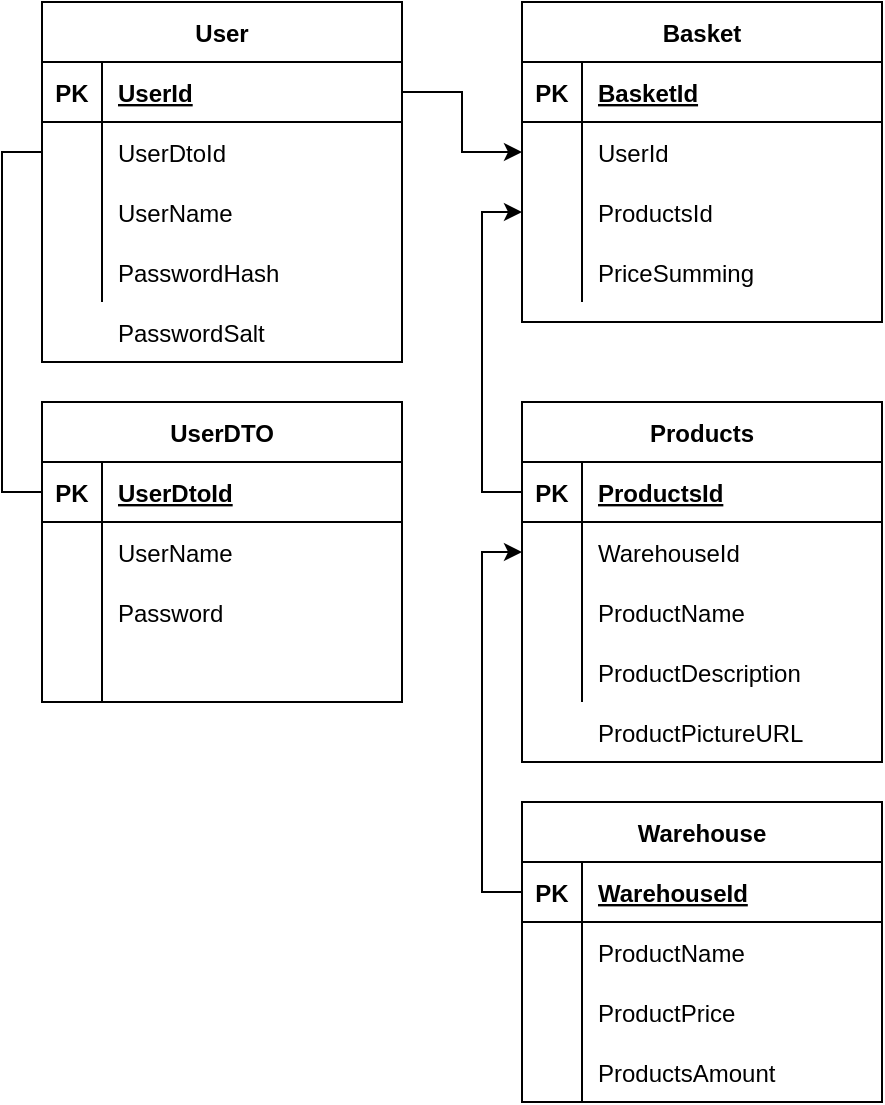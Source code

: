 <mxfile version="18.2.0" type="github"><diagram id="xzLrw-ZrElNjhBxhufsh" name="Page-1"><mxGraphModel dx="1422" dy="786" grid="1" gridSize="10" guides="1" tooltips="1" connect="1" arrows="1" fold="1" page="1" pageScale="1" pageWidth="827" pageHeight="1169" math="0" shadow="0"><root><mxCell id="0"/><mxCell id="1" parent="0"/><mxCell id="S6iQ5KqSCS9pJCbXlJx3-1" value="User" style="shape=table;startSize=30;container=1;collapsible=1;childLayout=tableLayout;fixedRows=1;rowLines=0;fontStyle=1;align=center;resizeLast=1;" vertex="1" parent="1"><mxGeometry x="120" y="120" width="180" height="180" as="geometry"/></mxCell><mxCell id="S6iQ5KqSCS9pJCbXlJx3-2" value="" style="shape=tableRow;horizontal=0;startSize=0;swimlaneHead=0;swimlaneBody=0;fillColor=none;collapsible=0;dropTarget=0;points=[[0,0.5],[1,0.5]];portConstraint=eastwest;top=0;left=0;right=0;bottom=1;" vertex="1" parent="S6iQ5KqSCS9pJCbXlJx3-1"><mxGeometry y="30" width="180" height="30" as="geometry"/></mxCell><mxCell id="S6iQ5KqSCS9pJCbXlJx3-3" value="PK" style="shape=partialRectangle;connectable=0;fillColor=none;top=0;left=0;bottom=0;right=0;fontStyle=1;overflow=hidden;" vertex="1" parent="S6iQ5KqSCS9pJCbXlJx3-2"><mxGeometry width="30" height="30" as="geometry"><mxRectangle width="30" height="30" as="alternateBounds"/></mxGeometry></mxCell><mxCell id="S6iQ5KqSCS9pJCbXlJx3-4" value="UserId" style="shape=partialRectangle;connectable=0;fillColor=none;top=0;left=0;bottom=0;right=0;align=left;spacingLeft=6;fontStyle=5;overflow=hidden;" vertex="1" parent="S6iQ5KqSCS9pJCbXlJx3-2"><mxGeometry x="30" width="150" height="30" as="geometry"><mxRectangle width="150" height="30" as="alternateBounds"/></mxGeometry></mxCell><mxCell id="S6iQ5KqSCS9pJCbXlJx3-5" value="" style="shape=tableRow;horizontal=0;startSize=0;swimlaneHead=0;swimlaneBody=0;fillColor=none;collapsible=0;dropTarget=0;points=[[0,0.5],[1,0.5]];portConstraint=eastwest;top=0;left=0;right=0;bottom=0;" vertex="1" parent="S6iQ5KqSCS9pJCbXlJx3-1"><mxGeometry y="60" width="180" height="30" as="geometry"/></mxCell><mxCell id="S6iQ5KqSCS9pJCbXlJx3-6" value="" style="shape=partialRectangle;connectable=0;fillColor=none;top=0;left=0;bottom=0;right=0;editable=1;overflow=hidden;" vertex="1" parent="S6iQ5KqSCS9pJCbXlJx3-5"><mxGeometry width="30" height="30" as="geometry"><mxRectangle width="30" height="30" as="alternateBounds"/></mxGeometry></mxCell><mxCell id="S6iQ5KqSCS9pJCbXlJx3-7" value="UserDtoId" style="shape=partialRectangle;connectable=0;fillColor=none;top=0;left=0;bottom=0;right=0;align=left;spacingLeft=6;overflow=hidden;" vertex="1" parent="S6iQ5KqSCS9pJCbXlJx3-5"><mxGeometry x="30" width="150" height="30" as="geometry"><mxRectangle width="150" height="30" as="alternateBounds"/></mxGeometry></mxCell><mxCell id="S6iQ5KqSCS9pJCbXlJx3-8" value="" style="shape=tableRow;horizontal=0;startSize=0;swimlaneHead=0;swimlaneBody=0;fillColor=none;collapsible=0;dropTarget=0;points=[[0,0.5],[1,0.5]];portConstraint=eastwest;top=0;left=0;right=0;bottom=0;" vertex="1" parent="S6iQ5KqSCS9pJCbXlJx3-1"><mxGeometry y="90" width="180" height="30" as="geometry"/></mxCell><mxCell id="S6iQ5KqSCS9pJCbXlJx3-9" value="" style="shape=partialRectangle;connectable=0;fillColor=none;top=0;left=0;bottom=0;right=0;editable=1;overflow=hidden;" vertex="1" parent="S6iQ5KqSCS9pJCbXlJx3-8"><mxGeometry width="30" height="30" as="geometry"><mxRectangle width="30" height="30" as="alternateBounds"/></mxGeometry></mxCell><mxCell id="S6iQ5KqSCS9pJCbXlJx3-10" value="UserName" style="shape=partialRectangle;connectable=0;fillColor=none;top=0;left=0;bottom=0;right=0;align=left;spacingLeft=6;overflow=hidden;" vertex="1" parent="S6iQ5KqSCS9pJCbXlJx3-8"><mxGeometry x="30" width="150" height="30" as="geometry"><mxRectangle width="150" height="30" as="alternateBounds"/></mxGeometry></mxCell><mxCell id="S6iQ5KqSCS9pJCbXlJx3-11" value="" style="shape=tableRow;horizontal=0;startSize=0;swimlaneHead=0;swimlaneBody=0;fillColor=none;collapsible=0;dropTarget=0;points=[[0,0.5],[1,0.5]];portConstraint=eastwest;top=0;left=0;right=0;bottom=0;" vertex="1" parent="S6iQ5KqSCS9pJCbXlJx3-1"><mxGeometry y="120" width="180" height="30" as="geometry"/></mxCell><mxCell id="S6iQ5KqSCS9pJCbXlJx3-12" value="" style="shape=partialRectangle;connectable=0;fillColor=none;top=0;left=0;bottom=0;right=0;editable=1;overflow=hidden;" vertex="1" parent="S6iQ5KqSCS9pJCbXlJx3-11"><mxGeometry width="30" height="30" as="geometry"><mxRectangle width="30" height="30" as="alternateBounds"/></mxGeometry></mxCell><mxCell id="S6iQ5KqSCS9pJCbXlJx3-13" value="PasswordHash" style="shape=partialRectangle;connectable=0;fillColor=none;top=0;left=0;bottom=0;right=0;align=left;spacingLeft=6;overflow=hidden;" vertex="1" parent="S6iQ5KqSCS9pJCbXlJx3-11"><mxGeometry x="30" width="150" height="30" as="geometry"><mxRectangle width="150" height="30" as="alternateBounds"/></mxGeometry></mxCell><mxCell id="S6iQ5KqSCS9pJCbXlJx3-14" value="Basket" style="shape=table;startSize=30;container=1;collapsible=1;childLayout=tableLayout;fixedRows=1;rowLines=0;fontStyle=1;align=center;resizeLast=1;" vertex="1" parent="1"><mxGeometry x="360" y="120" width="180" height="160" as="geometry"/></mxCell><mxCell id="S6iQ5KqSCS9pJCbXlJx3-15" value="" style="shape=tableRow;horizontal=0;startSize=0;swimlaneHead=0;swimlaneBody=0;fillColor=none;collapsible=0;dropTarget=0;points=[[0,0.5],[1,0.5]];portConstraint=eastwest;top=0;left=0;right=0;bottom=1;" vertex="1" parent="S6iQ5KqSCS9pJCbXlJx3-14"><mxGeometry y="30" width="180" height="30" as="geometry"/></mxCell><mxCell id="S6iQ5KqSCS9pJCbXlJx3-16" value="PK" style="shape=partialRectangle;connectable=0;fillColor=none;top=0;left=0;bottom=0;right=0;fontStyle=1;overflow=hidden;" vertex="1" parent="S6iQ5KqSCS9pJCbXlJx3-15"><mxGeometry width="30" height="30" as="geometry"><mxRectangle width="30" height="30" as="alternateBounds"/></mxGeometry></mxCell><mxCell id="S6iQ5KqSCS9pJCbXlJx3-17" value="BasketId" style="shape=partialRectangle;connectable=0;fillColor=none;top=0;left=0;bottom=0;right=0;align=left;spacingLeft=6;fontStyle=5;overflow=hidden;" vertex="1" parent="S6iQ5KqSCS9pJCbXlJx3-15"><mxGeometry x="30" width="150" height="30" as="geometry"><mxRectangle width="150" height="30" as="alternateBounds"/></mxGeometry></mxCell><mxCell id="S6iQ5KqSCS9pJCbXlJx3-18" value="" style="shape=tableRow;horizontal=0;startSize=0;swimlaneHead=0;swimlaneBody=0;fillColor=none;collapsible=0;dropTarget=0;points=[[0,0.5],[1,0.5]];portConstraint=eastwest;top=0;left=0;right=0;bottom=0;" vertex="1" parent="S6iQ5KqSCS9pJCbXlJx3-14"><mxGeometry y="60" width="180" height="30" as="geometry"/></mxCell><mxCell id="S6iQ5KqSCS9pJCbXlJx3-19" value="" style="shape=partialRectangle;connectable=0;fillColor=none;top=0;left=0;bottom=0;right=0;editable=1;overflow=hidden;" vertex="1" parent="S6iQ5KqSCS9pJCbXlJx3-18"><mxGeometry width="30" height="30" as="geometry"><mxRectangle width="30" height="30" as="alternateBounds"/></mxGeometry></mxCell><mxCell id="S6iQ5KqSCS9pJCbXlJx3-20" value="UserId" style="shape=partialRectangle;connectable=0;fillColor=none;top=0;left=0;bottom=0;right=0;align=left;spacingLeft=6;overflow=hidden;" vertex="1" parent="S6iQ5KqSCS9pJCbXlJx3-18"><mxGeometry x="30" width="150" height="30" as="geometry"><mxRectangle width="150" height="30" as="alternateBounds"/></mxGeometry></mxCell><mxCell id="S6iQ5KqSCS9pJCbXlJx3-21" value="" style="shape=tableRow;horizontal=0;startSize=0;swimlaneHead=0;swimlaneBody=0;fillColor=none;collapsible=0;dropTarget=0;points=[[0,0.5],[1,0.5]];portConstraint=eastwest;top=0;left=0;right=0;bottom=0;" vertex="1" parent="S6iQ5KqSCS9pJCbXlJx3-14"><mxGeometry y="90" width="180" height="30" as="geometry"/></mxCell><mxCell id="S6iQ5KqSCS9pJCbXlJx3-22" value="" style="shape=partialRectangle;connectable=0;fillColor=none;top=0;left=0;bottom=0;right=0;editable=1;overflow=hidden;" vertex="1" parent="S6iQ5KqSCS9pJCbXlJx3-21"><mxGeometry width="30" height="30" as="geometry"><mxRectangle width="30" height="30" as="alternateBounds"/></mxGeometry></mxCell><mxCell id="S6iQ5KqSCS9pJCbXlJx3-23" value="ProductsId" style="shape=partialRectangle;connectable=0;fillColor=none;top=0;left=0;bottom=0;right=0;align=left;spacingLeft=6;overflow=hidden;" vertex="1" parent="S6iQ5KqSCS9pJCbXlJx3-21"><mxGeometry x="30" width="150" height="30" as="geometry"><mxRectangle width="150" height="30" as="alternateBounds"/></mxGeometry></mxCell><mxCell id="S6iQ5KqSCS9pJCbXlJx3-24" value="" style="shape=tableRow;horizontal=0;startSize=0;swimlaneHead=0;swimlaneBody=0;fillColor=none;collapsible=0;dropTarget=0;points=[[0,0.5],[1,0.5]];portConstraint=eastwest;top=0;left=0;right=0;bottom=0;" vertex="1" parent="S6iQ5KqSCS9pJCbXlJx3-14"><mxGeometry y="120" width="180" height="30" as="geometry"/></mxCell><mxCell id="S6iQ5KqSCS9pJCbXlJx3-25" value="" style="shape=partialRectangle;connectable=0;fillColor=none;top=0;left=0;bottom=0;right=0;editable=1;overflow=hidden;" vertex="1" parent="S6iQ5KqSCS9pJCbXlJx3-24"><mxGeometry width="30" height="30" as="geometry"><mxRectangle width="30" height="30" as="alternateBounds"/></mxGeometry></mxCell><mxCell id="S6iQ5KqSCS9pJCbXlJx3-26" value="PriceSumming" style="shape=partialRectangle;connectable=0;fillColor=none;top=0;left=0;bottom=0;right=0;align=left;spacingLeft=6;overflow=hidden;" vertex="1" parent="S6iQ5KqSCS9pJCbXlJx3-24"><mxGeometry x="30" width="150" height="30" as="geometry"><mxRectangle width="150" height="30" as="alternateBounds"/></mxGeometry></mxCell><mxCell id="S6iQ5KqSCS9pJCbXlJx3-27" value="Products" style="shape=table;startSize=30;container=1;collapsible=1;childLayout=tableLayout;fixedRows=1;rowLines=0;fontStyle=1;align=center;resizeLast=1;" vertex="1" parent="1"><mxGeometry x="360" y="320" width="180" height="180" as="geometry"/></mxCell><mxCell id="S6iQ5KqSCS9pJCbXlJx3-28" value="" style="shape=tableRow;horizontal=0;startSize=0;swimlaneHead=0;swimlaneBody=0;fillColor=none;collapsible=0;dropTarget=0;points=[[0,0.5],[1,0.5]];portConstraint=eastwest;top=0;left=0;right=0;bottom=1;" vertex="1" parent="S6iQ5KqSCS9pJCbXlJx3-27"><mxGeometry y="30" width="180" height="30" as="geometry"/></mxCell><mxCell id="S6iQ5KqSCS9pJCbXlJx3-29" value="PK" style="shape=partialRectangle;connectable=0;fillColor=none;top=0;left=0;bottom=0;right=0;fontStyle=1;overflow=hidden;" vertex="1" parent="S6iQ5KqSCS9pJCbXlJx3-28"><mxGeometry width="30" height="30" as="geometry"><mxRectangle width="30" height="30" as="alternateBounds"/></mxGeometry></mxCell><mxCell id="S6iQ5KqSCS9pJCbXlJx3-30" value="ProductsId" style="shape=partialRectangle;connectable=0;fillColor=none;top=0;left=0;bottom=0;right=0;align=left;spacingLeft=6;fontStyle=5;overflow=hidden;" vertex="1" parent="S6iQ5KqSCS9pJCbXlJx3-28"><mxGeometry x="30" width="150" height="30" as="geometry"><mxRectangle width="150" height="30" as="alternateBounds"/></mxGeometry></mxCell><mxCell id="S6iQ5KqSCS9pJCbXlJx3-31" value="" style="shape=tableRow;horizontal=0;startSize=0;swimlaneHead=0;swimlaneBody=0;fillColor=none;collapsible=0;dropTarget=0;points=[[0,0.5],[1,0.5]];portConstraint=eastwest;top=0;left=0;right=0;bottom=0;" vertex="1" parent="S6iQ5KqSCS9pJCbXlJx3-27"><mxGeometry y="60" width="180" height="30" as="geometry"/></mxCell><mxCell id="S6iQ5KqSCS9pJCbXlJx3-32" value="" style="shape=partialRectangle;connectable=0;fillColor=none;top=0;left=0;bottom=0;right=0;editable=1;overflow=hidden;" vertex="1" parent="S6iQ5KqSCS9pJCbXlJx3-31"><mxGeometry width="30" height="30" as="geometry"><mxRectangle width="30" height="30" as="alternateBounds"/></mxGeometry></mxCell><mxCell id="S6iQ5KqSCS9pJCbXlJx3-33" value="WarehouseId" style="shape=partialRectangle;connectable=0;fillColor=none;top=0;left=0;bottom=0;right=0;align=left;spacingLeft=6;overflow=hidden;" vertex="1" parent="S6iQ5KqSCS9pJCbXlJx3-31"><mxGeometry x="30" width="150" height="30" as="geometry"><mxRectangle width="150" height="30" as="alternateBounds"/></mxGeometry></mxCell><mxCell id="S6iQ5KqSCS9pJCbXlJx3-34" value="" style="shape=tableRow;horizontal=0;startSize=0;swimlaneHead=0;swimlaneBody=0;fillColor=none;collapsible=0;dropTarget=0;points=[[0,0.5],[1,0.5]];portConstraint=eastwest;top=0;left=0;right=0;bottom=0;" vertex="1" parent="S6iQ5KqSCS9pJCbXlJx3-27"><mxGeometry y="90" width="180" height="30" as="geometry"/></mxCell><mxCell id="S6iQ5KqSCS9pJCbXlJx3-35" value="" style="shape=partialRectangle;connectable=0;fillColor=none;top=0;left=0;bottom=0;right=0;editable=1;overflow=hidden;" vertex="1" parent="S6iQ5KqSCS9pJCbXlJx3-34"><mxGeometry width="30" height="30" as="geometry"><mxRectangle width="30" height="30" as="alternateBounds"/></mxGeometry></mxCell><mxCell id="S6iQ5KqSCS9pJCbXlJx3-36" value="ProductName" style="shape=partialRectangle;connectable=0;fillColor=none;top=0;left=0;bottom=0;right=0;align=left;spacingLeft=6;overflow=hidden;" vertex="1" parent="S6iQ5KqSCS9pJCbXlJx3-34"><mxGeometry x="30" width="150" height="30" as="geometry"><mxRectangle width="150" height="30" as="alternateBounds"/></mxGeometry></mxCell><mxCell id="S6iQ5KqSCS9pJCbXlJx3-37" value="" style="shape=tableRow;horizontal=0;startSize=0;swimlaneHead=0;swimlaneBody=0;fillColor=none;collapsible=0;dropTarget=0;points=[[0,0.5],[1,0.5]];portConstraint=eastwest;top=0;left=0;right=0;bottom=0;" vertex="1" parent="S6iQ5KqSCS9pJCbXlJx3-27"><mxGeometry y="120" width="180" height="30" as="geometry"/></mxCell><mxCell id="S6iQ5KqSCS9pJCbXlJx3-38" value="" style="shape=partialRectangle;connectable=0;fillColor=none;top=0;left=0;bottom=0;right=0;editable=1;overflow=hidden;" vertex="1" parent="S6iQ5KqSCS9pJCbXlJx3-37"><mxGeometry width="30" height="30" as="geometry"><mxRectangle width="30" height="30" as="alternateBounds"/></mxGeometry></mxCell><mxCell id="S6iQ5KqSCS9pJCbXlJx3-39" value="ProductDescription" style="shape=partialRectangle;connectable=0;fillColor=none;top=0;left=0;bottom=0;right=0;align=left;spacingLeft=6;overflow=hidden;" vertex="1" parent="S6iQ5KqSCS9pJCbXlJx3-37"><mxGeometry x="30" width="150" height="30" as="geometry"><mxRectangle width="150" height="30" as="alternateBounds"/></mxGeometry></mxCell><mxCell id="S6iQ5KqSCS9pJCbXlJx3-40" value="Warehouse" style="shape=table;startSize=30;container=1;collapsible=1;childLayout=tableLayout;fixedRows=1;rowLines=0;fontStyle=1;align=center;resizeLast=1;" vertex="1" parent="1"><mxGeometry x="360" y="520" width="180" height="150" as="geometry"/></mxCell><mxCell id="S6iQ5KqSCS9pJCbXlJx3-41" value="" style="shape=tableRow;horizontal=0;startSize=0;swimlaneHead=0;swimlaneBody=0;fillColor=none;collapsible=0;dropTarget=0;points=[[0,0.5],[1,0.5]];portConstraint=eastwest;top=0;left=0;right=0;bottom=1;" vertex="1" parent="S6iQ5KqSCS9pJCbXlJx3-40"><mxGeometry y="30" width="180" height="30" as="geometry"/></mxCell><mxCell id="S6iQ5KqSCS9pJCbXlJx3-42" value="PK" style="shape=partialRectangle;connectable=0;fillColor=none;top=0;left=0;bottom=0;right=0;fontStyle=1;overflow=hidden;" vertex="1" parent="S6iQ5KqSCS9pJCbXlJx3-41"><mxGeometry width="30" height="30" as="geometry"><mxRectangle width="30" height="30" as="alternateBounds"/></mxGeometry></mxCell><mxCell id="S6iQ5KqSCS9pJCbXlJx3-43" value="WarehouseId" style="shape=partialRectangle;connectable=0;fillColor=none;top=0;left=0;bottom=0;right=0;align=left;spacingLeft=6;fontStyle=5;overflow=hidden;" vertex="1" parent="S6iQ5KqSCS9pJCbXlJx3-41"><mxGeometry x="30" width="150" height="30" as="geometry"><mxRectangle width="150" height="30" as="alternateBounds"/></mxGeometry></mxCell><mxCell id="S6iQ5KqSCS9pJCbXlJx3-44" value="" style="shape=tableRow;horizontal=0;startSize=0;swimlaneHead=0;swimlaneBody=0;fillColor=none;collapsible=0;dropTarget=0;points=[[0,0.5],[1,0.5]];portConstraint=eastwest;top=0;left=0;right=0;bottom=0;" vertex="1" parent="S6iQ5KqSCS9pJCbXlJx3-40"><mxGeometry y="60" width="180" height="30" as="geometry"/></mxCell><mxCell id="S6iQ5KqSCS9pJCbXlJx3-45" value="" style="shape=partialRectangle;connectable=0;fillColor=none;top=0;left=0;bottom=0;right=0;editable=1;overflow=hidden;" vertex="1" parent="S6iQ5KqSCS9pJCbXlJx3-44"><mxGeometry width="30" height="30" as="geometry"><mxRectangle width="30" height="30" as="alternateBounds"/></mxGeometry></mxCell><mxCell id="S6iQ5KqSCS9pJCbXlJx3-46" value="ProductName" style="shape=partialRectangle;connectable=0;fillColor=none;top=0;left=0;bottom=0;right=0;align=left;spacingLeft=6;overflow=hidden;" vertex="1" parent="S6iQ5KqSCS9pJCbXlJx3-44"><mxGeometry x="30" width="150" height="30" as="geometry"><mxRectangle width="150" height="30" as="alternateBounds"/></mxGeometry></mxCell><mxCell id="S6iQ5KqSCS9pJCbXlJx3-47" value="" style="shape=tableRow;horizontal=0;startSize=0;swimlaneHead=0;swimlaneBody=0;fillColor=none;collapsible=0;dropTarget=0;points=[[0,0.5],[1,0.5]];portConstraint=eastwest;top=0;left=0;right=0;bottom=0;" vertex="1" parent="S6iQ5KqSCS9pJCbXlJx3-40"><mxGeometry y="90" width="180" height="30" as="geometry"/></mxCell><mxCell id="S6iQ5KqSCS9pJCbXlJx3-48" value="" style="shape=partialRectangle;connectable=0;fillColor=none;top=0;left=0;bottom=0;right=0;editable=1;overflow=hidden;" vertex="1" parent="S6iQ5KqSCS9pJCbXlJx3-47"><mxGeometry width="30" height="30" as="geometry"><mxRectangle width="30" height="30" as="alternateBounds"/></mxGeometry></mxCell><mxCell id="S6iQ5KqSCS9pJCbXlJx3-49" value="ProductPrice" style="shape=partialRectangle;connectable=0;fillColor=none;top=0;left=0;bottom=0;right=0;align=left;spacingLeft=6;overflow=hidden;" vertex="1" parent="S6iQ5KqSCS9pJCbXlJx3-47"><mxGeometry x="30" width="150" height="30" as="geometry"><mxRectangle width="150" height="30" as="alternateBounds"/></mxGeometry></mxCell><mxCell id="S6iQ5KqSCS9pJCbXlJx3-50" value="" style="shape=tableRow;horizontal=0;startSize=0;swimlaneHead=0;swimlaneBody=0;fillColor=none;collapsible=0;dropTarget=0;points=[[0,0.5],[1,0.5]];portConstraint=eastwest;top=0;left=0;right=0;bottom=0;" vertex="1" parent="S6iQ5KqSCS9pJCbXlJx3-40"><mxGeometry y="120" width="180" height="30" as="geometry"/></mxCell><mxCell id="S6iQ5KqSCS9pJCbXlJx3-51" value="" style="shape=partialRectangle;connectable=0;fillColor=none;top=0;left=0;bottom=0;right=0;editable=1;overflow=hidden;" vertex="1" parent="S6iQ5KqSCS9pJCbXlJx3-50"><mxGeometry width="30" height="30" as="geometry"><mxRectangle width="30" height="30" as="alternateBounds"/></mxGeometry></mxCell><mxCell id="S6iQ5KqSCS9pJCbXlJx3-52" value="" style="shape=partialRectangle;connectable=0;fillColor=none;top=0;left=0;bottom=0;right=0;align=left;spacingLeft=6;overflow=hidden;" vertex="1" parent="S6iQ5KqSCS9pJCbXlJx3-50"><mxGeometry x="30" width="150" height="30" as="geometry"><mxRectangle width="150" height="30" as="alternateBounds"/></mxGeometry></mxCell><mxCell id="S6iQ5KqSCS9pJCbXlJx3-53" value="UserDTO" style="shape=table;startSize=30;container=1;collapsible=1;childLayout=tableLayout;fixedRows=1;rowLines=0;fontStyle=1;align=center;resizeLast=1;" vertex="1" parent="1"><mxGeometry x="120" y="320" width="180" height="150" as="geometry"/></mxCell><mxCell id="S6iQ5KqSCS9pJCbXlJx3-54" value="" style="shape=tableRow;horizontal=0;startSize=0;swimlaneHead=0;swimlaneBody=0;fillColor=none;collapsible=0;dropTarget=0;points=[[0,0.5],[1,0.5]];portConstraint=eastwest;top=0;left=0;right=0;bottom=1;" vertex="1" parent="S6iQ5KqSCS9pJCbXlJx3-53"><mxGeometry y="30" width="180" height="30" as="geometry"/></mxCell><mxCell id="S6iQ5KqSCS9pJCbXlJx3-55" value="PK" style="shape=partialRectangle;connectable=0;fillColor=none;top=0;left=0;bottom=0;right=0;fontStyle=1;overflow=hidden;" vertex="1" parent="S6iQ5KqSCS9pJCbXlJx3-54"><mxGeometry width="30" height="30" as="geometry"><mxRectangle width="30" height="30" as="alternateBounds"/></mxGeometry></mxCell><mxCell id="S6iQ5KqSCS9pJCbXlJx3-56" value="UserDtoId" style="shape=partialRectangle;connectable=0;fillColor=none;top=0;left=0;bottom=0;right=0;align=left;spacingLeft=6;fontStyle=5;overflow=hidden;" vertex="1" parent="S6iQ5KqSCS9pJCbXlJx3-54"><mxGeometry x="30" width="150" height="30" as="geometry"><mxRectangle width="150" height="30" as="alternateBounds"/></mxGeometry></mxCell><mxCell id="S6iQ5KqSCS9pJCbXlJx3-57" value="" style="shape=tableRow;horizontal=0;startSize=0;swimlaneHead=0;swimlaneBody=0;fillColor=none;collapsible=0;dropTarget=0;points=[[0,0.5],[1,0.5]];portConstraint=eastwest;top=0;left=0;right=0;bottom=0;" vertex="1" parent="S6iQ5KqSCS9pJCbXlJx3-53"><mxGeometry y="60" width="180" height="30" as="geometry"/></mxCell><mxCell id="S6iQ5KqSCS9pJCbXlJx3-58" value="" style="shape=partialRectangle;connectable=0;fillColor=none;top=0;left=0;bottom=0;right=0;editable=1;overflow=hidden;" vertex="1" parent="S6iQ5KqSCS9pJCbXlJx3-57"><mxGeometry width="30" height="30" as="geometry"><mxRectangle width="30" height="30" as="alternateBounds"/></mxGeometry></mxCell><mxCell id="S6iQ5KqSCS9pJCbXlJx3-59" value="UserName" style="shape=partialRectangle;connectable=0;fillColor=none;top=0;left=0;bottom=0;right=0;align=left;spacingLeft=6;overflow=hidden;" vertex="1" parent="S6iQ5KqSCS9pJCbXlJx3-57"><mxGeometry x="30" width="150" height="30" as="geometry"><mxRectangle width="150" height="30" as="alternateBounds"/></mxGeometry></mxCell><mxCell id="S6iQ5KqSCS9pJCbXlJx3-60" value="" style="shape=tableRow;horizontal=0;startSize=0;swimlaneHead=0;swimlaneBody=0;fillColor=none;collapsible=0;dropTarget=0;points=[[0,0.5],[1,0.5]];portConstraint=eastwest;top=0;left=0;right=0;bottom=0;" vertex="1" parent="S6iQ5KqSCS9pJCbXlJx3-53"><mxGeometry y="90" width="180" height="30" as="geometry"/></mxCell><mxCell id="S6iQ5KqSCS9pJCbXlJx3-61" value="" style="shape=partialRectangle;connectable=0;fillColor=none;top=0;left=0;bottom=0;right=0;editable=1;overflow=hidden;" vertex="1" parent="S6iQ5KqSCS9pJCbXlJx3-60"><mxGeometry width="30" height="30" as="geometry"><mxRectangle width="30" height="30" as="alternateBounds"/></mxGeometry></mxCell><mxCell id="S6iQ5KqSCS9pJCbXlJx3-62" value="Password" style="shape=partialRectangle;connectable=0;fillColor=none;top=0;left=0;bottom=0;right=0;align=left;spacingLeft=6;overflow=hidden;" vertex="1" parent="S6iQ5KqSCS9pJCbXlJx3-60"><mxGeometry x="30" width="150" height="30" as="geometry"><mxRectangle width="150" height="30" as="alternateBounds"/></mxGeometry></mxCell><mxCell id="S6iQ5KqSCS9pJCbXlJx3-63" value="" style="shape=tableRow;horizontal=0;startSize=0;swimlaneHead=0;swimlaneBody=0;fillColor=none;collapsible=0;dropTarget=0;points=[[0,0.5],[1,0.5]];portConstraint=eastwest;top=0;left=0;right=0;bottom=0;" vertex="1" parent="S6iQ5KqSCS9pJCbXlJx3-53"><mxGeometry y="120" width="180" height="30" as="geometry"/></mxCell><mxCell id="S6iQ5KqSCS9pJCbXlJx3-64" value="" style="shape=partialRectangle;connectable=0;fillColor=none;top=0;left=0;bottom=0;right=0;editable=1;overflow=hidden;" vertex="1" parent="S6iQ5KqSCS9pJCbXlJx3-63"><mxGeometry width="30" height="30" as="geometry"><mxRectangle width="30" height="30" as="alternateBounds"/></mxGeometry></mxCell><mxCell id="S6iQ5KqSCS9pJCbXlJx3-65" value="" style="shape=partialRectangle;connectable=0;fillColor=none;top=0;left=0;bottom=0;right=0;align=left;spacingLeft=6;overflow=hidden;" vertex="1" parent="S6iQ5KqSCS9pJCbXlJx3-63"><mxGeometry x="30" width="150" height="30" as="geometry"><mxRectangle width="150" height="30" as="alternateBounds"/></mxGeometry></mxCell><mxCell id="S6iQ5KqSCS9pJCbXlJx3-67" style="edgeStyle=orthogonalEdgeStyle;rounded=0;orthogonalLoop=1;jettySize=auto;html=1;entryX=0;entryY=0.5;entryDx=0;entryDy=0;" edge="1" parent="1" source="S6iQ5KqSCS9pJCbXlJx3-2" target="S6iQ5KqSCS9pJCbXlJx3-18"><mxGeometry relative="1" as="geometry"/></mxCell><mxCell id="S6iQ5KqSCS9pJCbXlJx3-68" style="edgeStyle=orthogonalEdgeStyle;rounded=0;orthogonalLoop=1;jettySize=auto;html=1;entryX=0;entryY=0.5;entryDx=0;entryDy=0;" edge="1" parent="1" source="S6iQ5KqSCS9pJCbXlJx3-28" target="S6iQ5KqSCS9pJCbXlJx3-21"><mxGeometry relative="1" as="geometry"/></mxCell><mxCell id="S6iQ5KqSCS9pJCbXlJx3-69" style="edgeStyle=orthogonalEdgeStyle;rounded=0;orthogonalLoop=1;jettySize=auto;html=1;entryX=0;entryY=0.5;entryDx=0;entryDy=0;" edge="1" parent="1" source="S6iQ5KqSCS9pJCbXlJx3-41" target="S6iQ5KqSCS9pJCbXlJx3-31"><mxGeometry relative="1" as="geometry"/></mxCell><mxCell id="S6iQ5KqSCS9pJCbXlJx3-70" value="" style="endArrow=none;html=1;rounded=0;exitX=0;exitY=0.5;exitDx=0;exitDy=0;entryX=0;entryY=0.5;entryDx=0;entryDy=0;" edge="1" parent="1" source="S6iQ5KqSCS9pJCbXlJx3-54" target="S6iQ5KqSCS9pJCbXlJx3-5"><mxGeometry width="50" height="50" relative="1" as="geometry"><mxPoint x="390" y="390" as="sourcePoint"/><mxPoint x="440" y="340" as="targetPoint"/><Array as="points"><mxPoint x="100" y="365"/><mxPoint x="100" y="280"/><mxPoint x="100" y="195"/></Array></mxGeometry></mxCell><mxCell id="S6iQ5KqSCS9pJCbXlJx3-71" value="PasswordSalt" style="shape=partialRectangle;connectable=0;fillColor=none;top=0;left=0;bottom=0;right=0;align=left;spacingLeft=6;overflow=hidden;" vertex="1" parent="1"><mxGeometry x="150" y="270" width="150" height="30" as="geometry"><mxRectangle width="150" height="30" as="alternateBounds"/></mxGeometry></mxCell><mxCell id="S6iQ5KqSCS9pJCbXlJx3-72" value="" style="shape=tableRow;horizontal=0;startSize=0;swimlaneHead=0;swimlaneBody=0;fillColor=none;collapsible=0;dropTarget=0;points=[[0,0.5],[1,0.5]];portConstraint=eastwest;top=0;left=0;right=0;bottom=0;" vertex="1" parent="1"><mxGeometry x="360" y="470" width="180" height="30" as="geometry"/></mxCell><mxCell id="S6iQ5KqSCS9pJCbXlJx3-73" value="" style="shape=partialRectangle;connectable=0;fillColor=none;top=0;left=0;bottom=0;right=0;editable=1;overflow=hidden;" vertex="1" parent="S6iQ5KqSCS9pJCbXlJx3-72"><mxGeometry width="30" height="30" as="geometry"><mxRectangle width="30" height="30" as="alternateBounds"/></mxGeometry></mxCell><mxCell id="S6iQ5KqSCS9pJCbXlJx3-74" value="ProductPictureURL" style="shape=partialRectangle;connectable=0;fillColor=none;top=0;left=0;bottom=0;right=0;align=left;spacingLeft=6;overflow=hidden;" vertex="1" parent="S6iQ5KqSCS9pJCbXlJx3-72"><mxGeometry x="30" width="150" height="30" as="geometry"><mxRectangle width="150" height="30" as="alternateBounds"/></mxGeometry></mxCell><mxCell id="S6iQ5KqSCS9pJCbXlJx3-75" value="ProductsAmount" style="shape=partialRectangle;connectable=0;fillColor=none;top=0;left=0;bottom=0;right=0;align=left;spacingLeft=6;overflow=hidden;" vertex="1" parent="1"><mxGeometry x="390" y="640" width="150" height="30" as="geometry"><mxRectangle width="150" height="30" as="alternateBounds"/></mxGeometry></mxCell></root></mxGraphModel></diagram></mxfile>